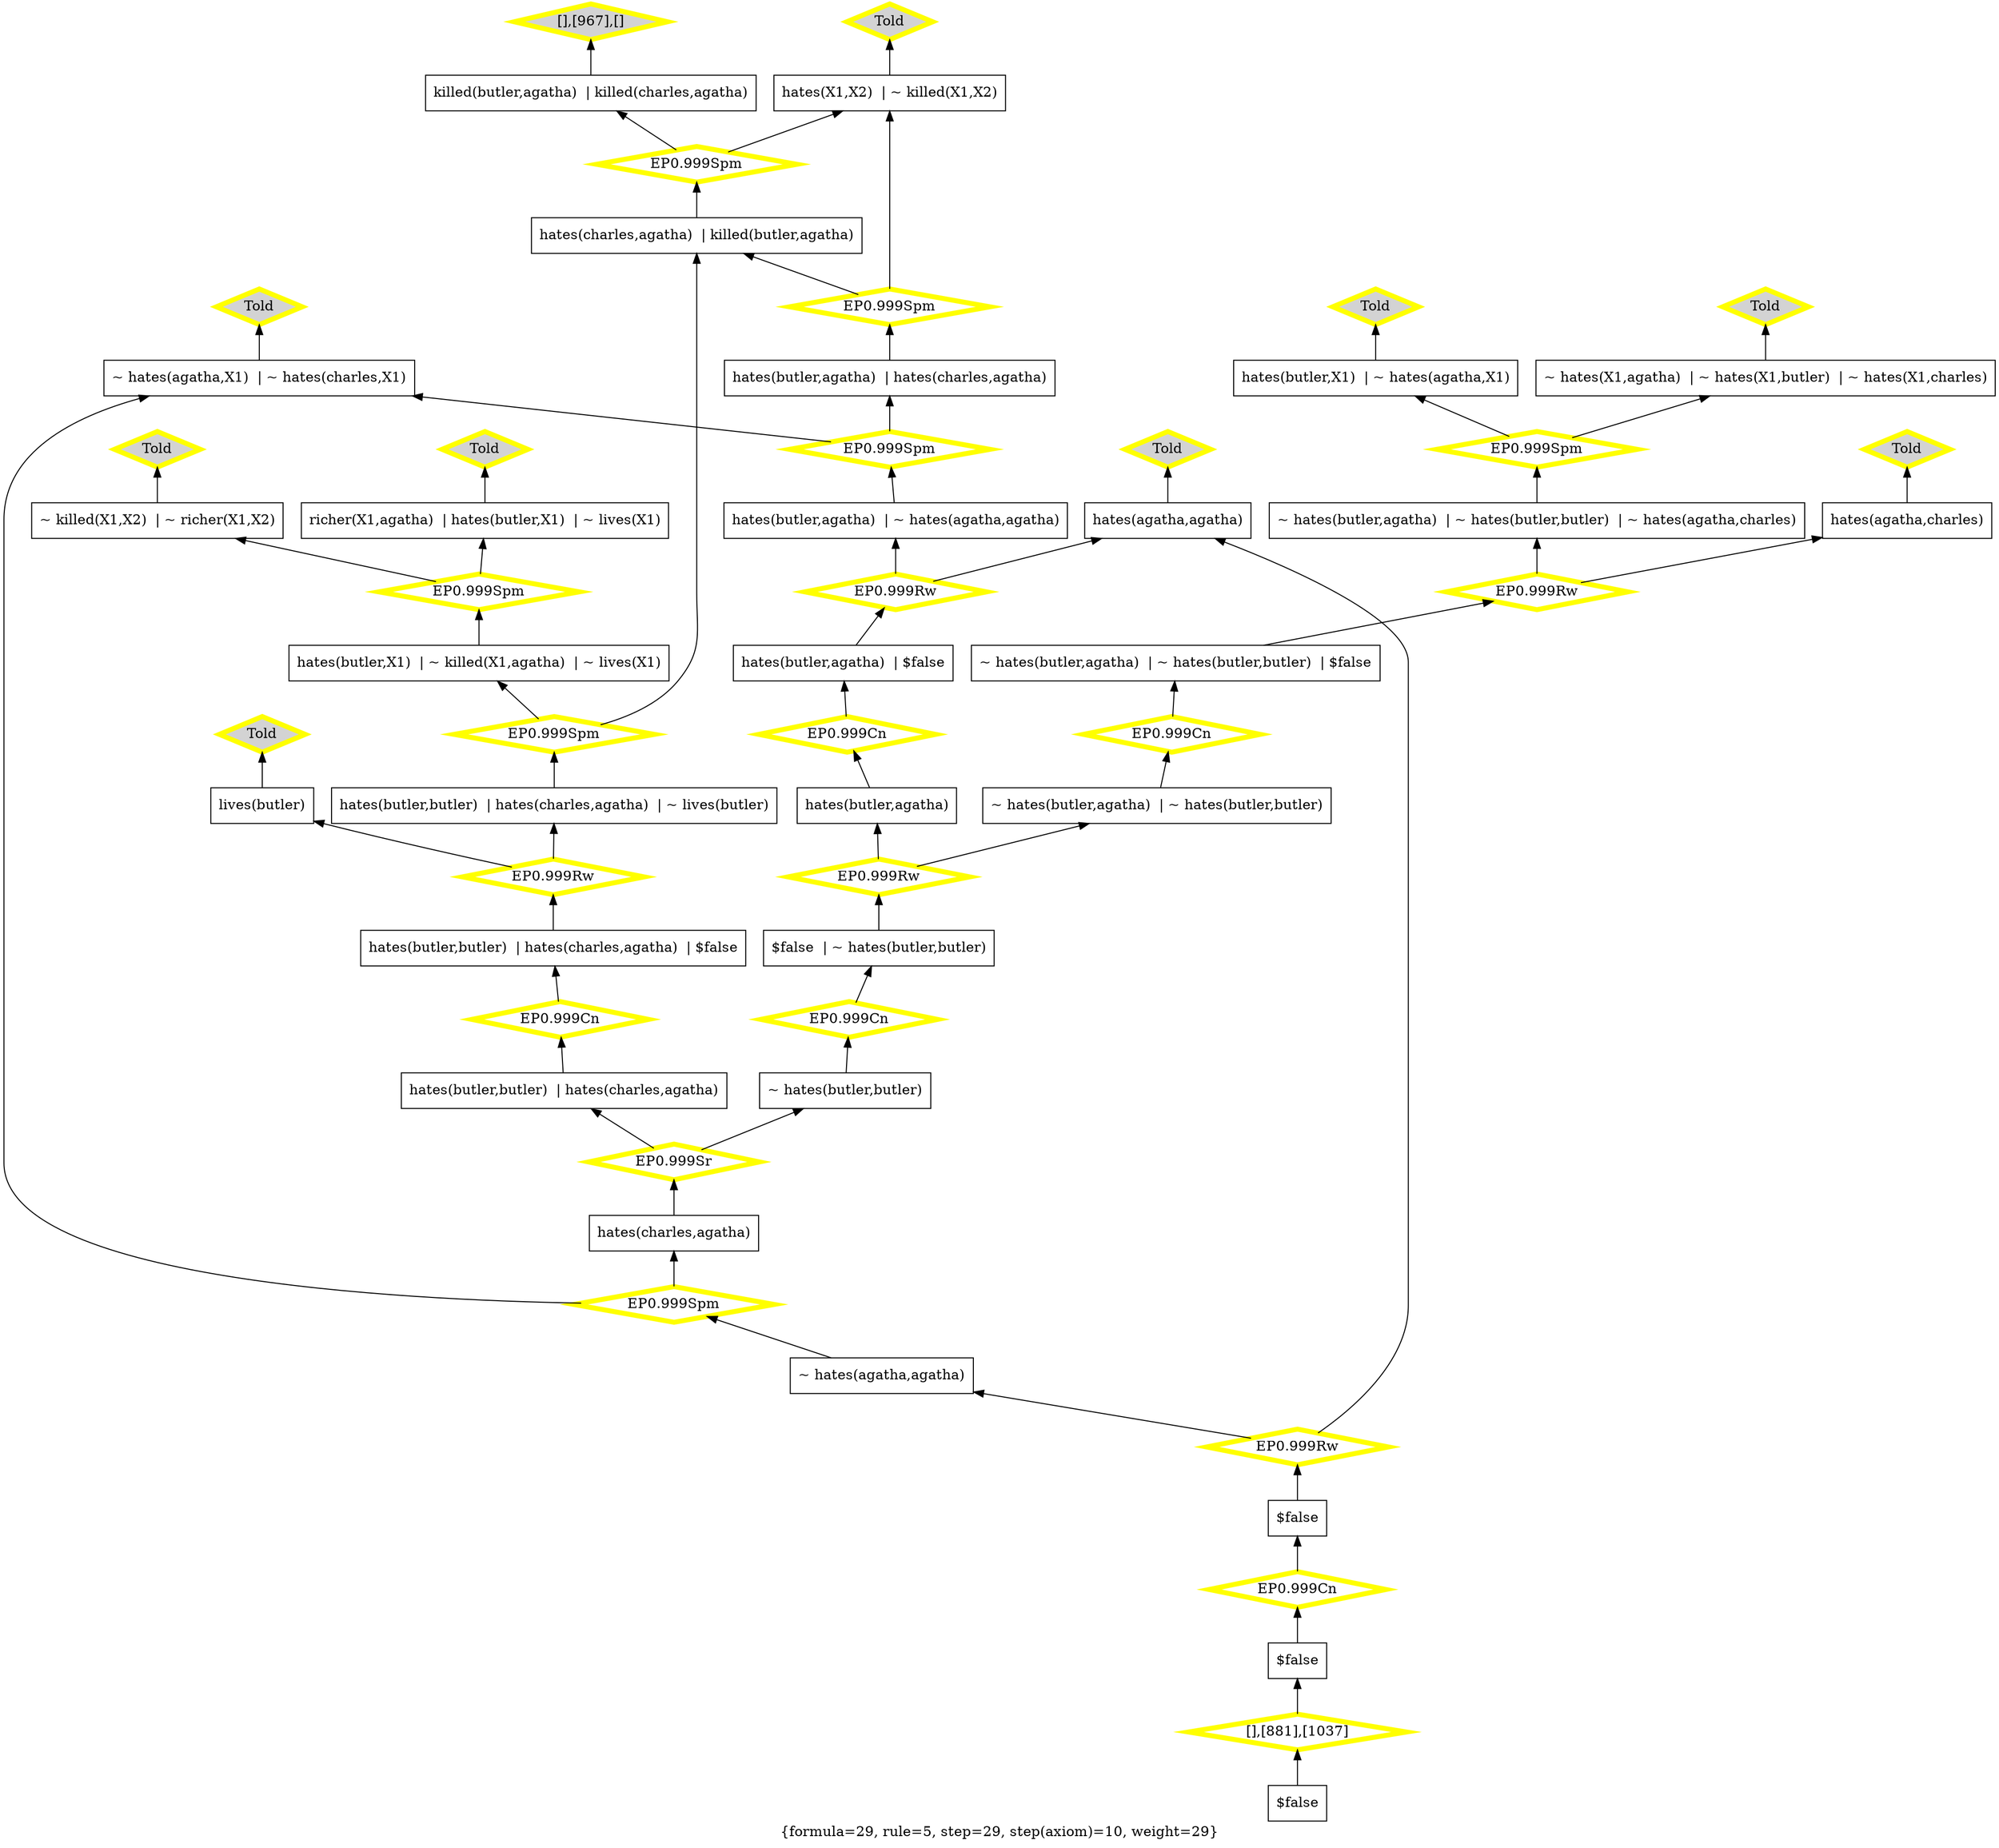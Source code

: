digraph g 
{ rankdir=BT;
 labelloc=b label="{formula=29, rule=5, step=29, step(axiom)=10, weight=29}"  
 "x_995" [ color="black" shape="box" label="hates(butler,butler)  | hates(charles,agatha)" fillcolor="white" style="filled"  ];
  "x_924" [ color="black" shape="box" label="hates(charles,agatha)  | killed(butler,agatha)" fillcolor="white" style="filled"  ];
  "x_1052" [ color="black" shape="box" label="hates(agatha,agatha)" fillcolor="white" style="filled"  ];
  "x_868" [ color="black" shape="box" label="hates(charles,agatha)" fillcolor="white" style="filled"  ];
  "x_1054" [ color="black" shape="box" label="~ hates(agatha,X1)  | ~ hates(charles,X1)" fillcolor="white" style="filled"  ];
  "x_959" [ color="black" shape="box" label="~ hates(butler,agatha)  | ~ hates(butler,butler)  | $false" fillcolor="white" style="filled"  ];
  "x_1030" [ color="black" shape="box" label="~ hates(butler,agatha)  | ~ hates(butler,butler)" fillcolor="white" style="filled"  ];
  "x_1001" [ color="black" shape="box" label="hates(butler,agatha)  | $false" fillcolor="white" style="filled"  ];
  "x_900" [ color="black" shape="box" label="hates(butler,agatha)  | ~ hates(agatha,agatha)" fillcolor="white" style="filled"  ];
  "x_1005" [ color="black" shape="box" label="$false  | ~ hates(butler,butler)" fillcolor="white" style="filled"  ];
  "x_873" [ color="black" shape="box" label="~ hates(butler,agatha)  | ~ hates(butler,butler)  | ~ hates(agatha,charles)" fillcolor="white" style="filled"  ];
  "x_1036" [ color="black" shape="box" label="hates(agatha,charles)" fillcolor="white" style="filled"  ];
  "x_967" [ color="black" shape="box" label="killed(butler,agatha)  | killed(charles,agatha)" fillcolor="white" style="filled"  ];
  "x_874" [ color="black" shape="box" label="$false" fillcolor="white" style="filled"  ];
  "x_969" [ color="black" shape="box" label="~ hates(X1,agatha)  | ~ hates(X1,butler)  | ~ hates(X1,charles)" fillcolor="white" style="filled"  ];
  "x_935" [ color="black" shape="box" label="hates(butler,butler)  | hates(charles,agatha)  | $false" fillcolor="white" style="filled"  ];
  "x_1037" [ color="black" shape="box" label="$false" fillcolor="white" style="filled"  ];
  "x_876" [ color="black" shape="box" label="richer(X1,agatha)  | hates(butler,X1)  | ~ lives(X1)" fillcolor="white" style="filled"  ];
  "x_1010" [ color="black" shape="box" label="hates(X1,X2)  | ~ killed(X1,X2)" fillcolor="white" style="filled"  ];
  "x_861" [ color="black" shape="box" label="~ hates(agatha,agatha)" fillcolor="white" style="filled"  ];
  "x_941" [ color="black" shape="box" label="~ killed(X1,X2)  | ~ richer(X1,X2)" fillcolor="white" style="filled"  ];
  "x_1069" [ color="black" shape="box" label="hates(butler,X1)  | ~ hates(agatha,X1)" fillcolor="white" style="filled"  ];
  "x_1072" [ color="black" shape="box" label="~ hates(butler,butler)" fillcolor="white" style="filled"  ];
  "x_881" [ color="black" shape="box" label="$false" fillcolor="white" style="filled"  ];
  "x_1021" [ color="black" shape="box" label="lives(butler)" fillcolor="white" style="filled"  ];
  "x_952" [ color="black" shape="box" label="hates(butler,butler)  | hates(charles,agatha)  | ~ lives(butler)" fillcolor="white" style="filled"  ];
  "x_988" [ color="black" shape="box" label="hates(butler,agatha)  | hates(charles,agatha)" fillcolor="white" style="filled"  ];
  "x_1082" [ color="black" shape="box" label="hates(butler,agatha)" fillcolor="white" style="filled"  ];
  "x_1050" [ color="black" shape="box" label="hates(butler,X1)  | ~ killed(X1,agatha)  | ~ lives(X1)" fillcolor="white" style="filled"  ];
  "-18798af8:1242f141842:-7596" [ URL="http://browser.inference-web.org/iwbrowser/BrowseNodeSet?url=http%3A%2F%2Finference-web.org%2Fproofs%2Ftptp%2FSolutions%2FPUZ%2FPUZ001-1%2FEP---1.1pre%2Fanswer.owl%23ns_27" color="yellow" shape="diamond" label="EP0.999Cn" fillcolor="white" style="filled" penwidth="5"  ];
  "x_995" -> "-18798af8:1242f141842:-7596";
  "-18798af8:1242f141842:-7596" -> "x_935";
  "-18798af8:1242f141842:-75a5" [ URL="http://browser.inference-web.org/iwbrowser/BrowseNodeSet?url=http%3A%2F%2Finference-web.org%2Fproofs%2Ftptp%2FSolutions%2FPUZ%2FPUZ001-1%2FEP---1.1pre%2Fanswer.owl%23ns_18" color="yellow" shape="diamond" label="EP0.999Spm" fillcolor="white" style="filled" penwidth="5"  ];
  "x_873" -> "-18798af8:1242f141842:-75a5";
  "-18798af8:1242f141842:-75a5" -> "x_969";
  "-18798af8:1242f141842:-75a5" -> "x_1069";
  "-18798af8:1242f141842:-75d9" [ URL="http://browser.inference-web.org/iwbrowser/BrowseNodeSet?url=http%3A%2F%2Finference-web.org%2Fproofs%2Ftptp%2FSolutions%2FPUZ%2FPUZ001-1%2FEP---1.1pre%2Fanswer.owl%23ns_38" color="yellow" shape="diamond" label="EP0.999Cn" fillcolor="white" style="filled" penwidth="5"  ];
  "x_1072" -> "-18798af8:1242f141842:-75d9";
  "-18798af8:1242f141842:-75d9" -> "x_1005";
  "-18798af8:1242f141842:-759b" [ URL="http://browser.inference-web.org/iwbrowser/BrowseNodeSet?url=http%3A%2F%2Finference-web.org%2Fproofs%2Ftptp%2FSolutions%2FPUZ%2FPUZ001-1%2FEP---1.1pre%2Fanswer.owl%23ns_6" color="yellow" shape="diamond" label="Told" fillcolor="lightgrey" style="filled" penwidth="5"  ];
  "x_969" -> "-18798af8:1242f141842:-759b";
  "-18798af8:1242f141842:-75bd" [ URL="http://browser.inference-web.org/iwbrowser/BrowseNodeSet?url=http%3A%2F%2Finference-web.org%2Fproofs%2Ftptp%2FSolutions%2FPUZ%2FPUZ001-1%2FEP---1.1pre%2Fanswer.owl%23ns_9" color="yellow" shape="diamond" label="Told" fillcolor="lightgrey" style="filled" penwidth="5"  ];
  "x_1010" -> "-18798af8:1242f141842:-75bd";
  "-18798af8:1242f141842:-75e3" [ URL="http://browser.inference-web.org/iwbrowser/BrowseNodeSet?url=http%3A%2F%2Finference-web.org%2Fproofs%2Ftptp%2FSolutions%2FPUZ%2FPUZ001-1%2FEP---1.1pre%2Fanswer.owl%23ns_41" color="yellow" shape="diamond" label="EP0.999Spm" fillcolor="white" style="filled" penwidth="5"  ];
  "x_861" -> "-18798af8:1242f141842:-75e3";
  "-18798af8:1242f141842:-75e3" -> "x_868";
  "-18798af8:1242f141842:-75e3" -> "x_1054";
  "-18798af8:1242f141842:-75b8" [ URL="http://browser.inference-web.org/iwbrowser/BrowseNodeSet?url=http%3A%2F%2Finference-web.org%2Fproofs%2Ftptp%2FSolutions%2FPUZ%2FPUZ001-1%2FEP---1.1pre%2Fanswer.owl%23ns_5" color="yellow" shape="diamond" label="Told" fillcolor="lightgrey" style="filled" penwidth="5"  ];
  "x_1054" -> "-18798af8:1242f141842:-75b8";
  "-18798af8:1242f141842:-75d0" [ URL="http://browser.inference-web.org/iwbrowser/BrowseNodeSet?url=http%3A%2F%2Finference-web.org%2Fproofs%2Ftptp%2FSolutions%2FPUZ%2FPUZ001-1%2FEP---1.1pre%2Fanswer.owl%23ns_35" color="yellow" shape="diamond" label="EP0.999Cn" fillcolor="white" style="filled" penwidth="5"  ];
  "x_1082" -> "-18798af8:1242f141842:-75d0";
  "-18798af8:1242f141842:-75d0" -> "x_1001";
  "-18798af8:1242f141842:-75f1" [ URL="http://browser.inference-web.org/iwbrowser/BrowseNodeSet?url=http%3A%2F%2Finference-web.org%2Fproofs%2Ftptp%2FSolutions%2FPUZ%2FPUZ001-1%2FEP---1.1pre%2Fanswer.owl%23ns_44" color="yellow" shape="diamond" label="EP0.999Cn" fillcolor="white" style="filled" penwidth="5"  ];
  "x_1037" -> "-18798af8:1242f141842:-75f1";
  "-18798af8:1242f141842:-75f1" -> "x_874";
  "-18798af8:1242f141842:-757e" [ URL="http://browser.inference-web.org/iwbrowser/BrowseNodeSet?url=http%3A%2F%2Finference-web.org%2Fproofs%2Ftptp%2FSolutions%2FPUZ%2FPUZ001-1%2FEP---1.1pre%2Fanswer.owl%23ns_11" color="yellow" shape="diamond" label="Told" fillcolor="lightgrey" style="filled" penwidth="5"  ];
  "x_876" -> "-18798af8:1242f141842:-757e";
  "-18798af8:1242f141842:-7588" [ URL="http://browser.inference-web.org/iwbrowser/BrowseNodeSet?url=http%3A%2F%2Finference-web.org%2Fproofs%2Ftptp%2FSolutions%2FPUZ%2FPUZ001-1%2FEP---1.1pre%2Fanswer.owl%23ns_25" color="yellow" shape="diamond" label="EP0.999Spm" fillcolor="white" style="filled" penwidth="5"  ];
  "x_952" -> "-18798af8:1242f141842:-7588";
  "-18798af8:1242f141842:-7588" -> "x_924";
  "-18798af8:1242f141842:-7588" -> "x_1050";
  "-18798af8:1242f141842:-75c7" [ URL="http://browser.inference-web.org/iwbrowser/BrowseNodeSet?url=http%3A%2F%2Finference-web.org%2Fproofs%2Ftptp%2FSolutions%2FPUZ%2FPUZ001-1%2FEP---1.1pre%2Fanswer.owl%23ns_33" color="yellow" shape="diamond" label="EP0.999Spm" fillcolor="white" style="filled" penwidth="5"  ];
  "x_900" -> "-18798af8:1242f141842:-75c7";
  "-18798af8:1242f141842:-75c7" -> "x_988";
  "-18798af8:1242f141842:-75c7" -> "x_1054";
  "-18798af8:1242f141842:-75af" [ URL="http://browser.inference-web.org/iwbrowser/BrowseNodeSet?url=http%3A%2F%2Finference-web.org%2Fproofs%2Ftptp%2FSolutions%2FPUZ%2FPUZ001-1%2FEP---1.1pre%2Fanswer.owl%23ns_19" color="yellow" shape="diamond" label="EP0.999Rw" fillcolor="white" style="filled" penwidth="5"  ];
  "x_959" -> "-18798af8:1242f141842:-75af";
  "-18798af8:1242f141842:-75af" -> "x_873";
  "-18798af8:1242f141842:-75af" -> "x_1036";
  "-18798af8:1242f141842:-75de" [ URL="http://browser.inference-web.org/iwbrowser/BrowseNodeSet?url=http%3A%2F%2Finference-web.org%2Fproofs%2Ftptp%2FSolutions%2FPUZ%2FPUZ001-1%2FEP---1.1pre%2Fanswer.owl%23ns_40" color="yellow" shape="diamond" label="EP0.999Sr" fillcolor="white" style="filled" penwidth="5"  ];
  "x_868" -> "-18798af8:1242f141842:-75de";
  "-18798af8:1242f141842:-75de" -> "x_995";
  "-18798af8:1242f141842:-75de" -> "x_1072";
  "-18798af8:1242f141842:-75ff" [ URL="http://browser.inference-web.org/iwbrowser/BrowseNodeSet?url=http%3A%2F%2Finference-web.org%2Fproofs%2Ftptp%2FSolutions%2FPUZ%2FPUZ001-1%2FEP---1.1pre%2Fanswer.owl%23ns_13" color="yellow" shape="diamond" label="EP0.999Spm" fillcolor="white" style="filled" penwidth="5"  ];
  "x_924" -> "-18798af8:1242f141842:-75ff";
  "-18798af8:1242f141842:-75ff" -> "x_967";
  "-18798af8:1242f141842:-75ff" -> "x_1010";
  "-18798af8:1242f141842:-75e8" [ URL="http://browser.inference-web.org/iwbrowser/BrowseNodeSet?url=http%3A%2F%2Finference-web.org%2Fproofs%2Ftptp%2FSolutions%2FPUZ%2FPUZ001-1%2FEP---1.1pre%2Fanswer.owl%23ns_7" color="yellow" shape="diamond" label="Told" fillcolor="lightgrey" style="filled" penwidth="5"  ];
  "x_1052" -> "-18798af8:1242f141842:-75e8";
  "-18798af8:1242f141842:-7592" [ URL="http://browser.inference-web.org/iwbrowser/BrowseNodeSet?url=http%3A%2F%2Finference-web.org%2Fproofs%2Ftptp%2FSolutions%2FPUZ%2FPUZ001-1%2FEP---1.1pre%2Fanswer.owl%23ns_26" color="yellow" shape="diamond" label="EP0.999Rw" fillcolor="white" style="filled" penwidth="5"  ];
  "x_935" -> "-18798af8:1242f141842:-7592";
  "-18798af8:1242f141842:-7592" -> "x_952";
  "-18798af8:1242f141842:-7592" -> "x_1021";
  "-18798af8:1242f141842:-75cc" [ URL="http://browser.inference-web.org/iwbrowser/BrowseNodeSet?url=http%3A%2F%2Finference-web.org%2Fproofs%2Ftptp%2FSolutions%2FPUZ%2FPUZ001-1%2FEP---1.1pre%2Fanswer.owl%23ns_34" color="yellow" shape="diamond" label="EP0.999Rw" fillcolor="white" style="filled" penwidth="5"  ];
  "x_1001" -> "-18798af8:1242f141842:-75cc";
  "-18798af8:1242f141842:-75cc" -> "x_900";
  "-18798af8:1242f141842:-75cc" -> "x_1052";
  "-18798af8:1242f141842:-75d5" [ URL="http://browser.inference-web.org/iwbrowser/BrowseNodeSet?url=http%3A%2F%2Finference-web.org%2Fproofs%2Ftptp%2FSolutions%2FPUZ%2FPUZ001-1%2FEP---1.1pre%2Fanswer.owl%23ns_37" color="yellow" shape="diamond" label="EP0.999Rw" fillcolor="white" style="filled" penwidth="5"  ];
  "x_1005" -> "-18798af8:1242f141842:-75d5";
  "-18798af8:1242f141842:-75d5" -> "x_1030";
  "-18798af8:1242f141842:-75d5" -> "x_1082";
  "-18798af8:1242f141842:-75ed" [ URL="http://browser.inference-web.org/iwbrowser/BrowseNodeSet?url=http%3A%2F%2Finference-web.org%2Fproofs%2Ftptp%2FSolutions%2FPUZ%2FPUZ001-1%2FEP---1.1pre%2Fanswer.owl%23ns_43" color="yellow" shape="diamond" label="EP0.999Rw" fillcolor="white" style="filled" penwidth="5"  ];
  "x_874" -> "-18798af8:1242f141842:-75ed";
  "-18798af8:1242f141842:-75ed" -> "x_861";
  "-18798af8:1242f141842:-75ed" -> "x_1052";
  "-18798af8:1242f141842:-758d" [ URL="http://browser.inference-web.org/iwbrowser/BrowseNodeSet?url=http%3A%2F%2Finference-web.org%2Fproofs%2Ftptp%2FSolutions%2FPUZ%2FPUZ001-1%2FEP---1.1pre%2Fanswer.owl%23ns_2" color="yellow" shape="diamond" label="Told" fillcolor="lightgrey" style="filled" penwidth="5"  ];
  "x_1021" -> "-18798af8:1242f141842:-758d";
  "-18798af8:1242f141842:-75a0" [ URL="http://browser.inference-web.org/iwbrowser/BrowseNodeSet?url=http%3A%2F%2Finference-web.org%2Fproofs%2Ftptp%2FSolutions%2FPUZ%2FPUZ001-1%2FEP---1.1pre%2Fanswer.owl%23ns_10" color="yellow" shape="diamond" label="Told" fillcolor="lightgrey" style="filled" penwidth="5"  ];
  "x_1069" -> "-18798af8:1242f141842:-75a0";
  "-18798af8:1242f141842:-75b3" [ URL="http://browser.inference-web.org/iwbrowser/BrowseNodeSet?url=http%3A%2F%2Finference-web.org%2Fproofs%2Ftptp%2FSolutions%2FPUZ%2FPUZ001-1%2FEP---1.1pre%2Fanswer.owl%23ns_20" color="yellow" shape="diamond" label="EP0.999Cn" fillcolor="white" style="filled" penwidth="5"  ];
  "x_1030" -> "-18798af8:1242f141842:-75b3";
  "-18798af8:1242f141842:-75b3" -> "x_959";
  "-18798af8:1242f141842:-7579" [ URL="http://browser.inference-web.org/iwbrowser/BrowseNodeSet?url=http%3A%2F%2Finference-web.org%2Fproofs%2Ftptp%2FSolutions%2FPUZ%2FPUZ001-1%2FEP---1.1pre%2Fanswer.owl%23ns_4" color="yellow" shape="diamond" label="Told" fillcolor="lightgrey" style="filled" penwidth="5"  ];
  "x_941" -> "-18798af8:1242f141842:-7579";
  "-18798af8:1242f141842:-75aa" [ URL="http://browser.inference-web.org/iwbrowser/BrowseNodeSet?url=http%3A%2F%2Finference-web.org%2Fproofs%2Ftptp%2FSolutions%2FPUZ%2FPUZ001-1%2FEP---1.1pre%2Fanswer.owl%23ns_8" color="yellow" shape="diamond" label="Told" fillcolor="lightgrey" style="filled" penwidth="5"  ];
  "x_1036" -> "-18798af8:1242f141842:-75aa";
  "-18798af8:1242f141842:-75fa" [ URL="http://browser.inference-web.org/iwbrowser/BrowseNodeSet?url=http%3A%2F%2Finference-web.org%2Fproofs%2Ftptp%2FSolutions%2FPUZ%2FPUZ001-1%2FEP---1.1pre%2Fanswer.owl%23ns_12" color="yellow" shape="diamond" label="[],[967],[]" fillcolor="lightgrey" style="filled" penwidth="5"  ];
  "x_967" -> "-18798af8:1242f141842:-75fa";
  "-18798af8:1242f141842:-75f5" [ URL="http://browser.inference-web.org/iwbrowser/BrowseNodeSet?url=http%3A%2F%2Finference-web.org%2Fproofs%2Ftptp%2FSolutions%2FPUZ%2FPUZ001-1%2FEP---1.1pre%2Fanswer.owl%23answer" color="yellow" shape="diamond" label="[],[881],[1037]" fillcolor="white" style="filled" penwidth="5"  ];
  "x_881" -> "-18798af8:1242f141842:-75f5";
  "-18798af8:1242f141842:-75f5" -> "x_1037";
  "-18798af8:1242f141842:-75c2" [ URL="http://browser.inference-web.org/iwbrowser/BrowseNodeSet?url=http%3A%2F%2Finference-web.org%2Fproofs%2Ftptp%2FSolutions%2FPUZ%2FPUZ001-1%2FEP---1.1pre%2Fanswer.owl%23ns_24" color="yellow" shape="diamond" label="EP0.999Spm" fillcolor="white" style="filled" penwidth="5"  ];
  "x_988" -> "-18798af8:1242f141842:-75c2";
  "-18798af8:1242f141842:-75c2" -> "x_924";
  "-18798af8:1242f141842:-75c2" -> "x_1010";
  "-18798af8:1242f141842:-7583" [ URL="http://browser.inference-web.org/iwbrowser/BrowseNodeSet?url=http%3A%2F%2Finference-web.org%2Fproofs%2Ftptp%2FSolutions%2FPUZ%2FPUZ001-1%2FEP---1.1pre%2Fanswer.owl%23ns_14" color="yellow" shape="diamond" label="EP0.999Spm" fillcolor="white" style="filled" penwidth="5"  ];
  "x_1050" -> "-18798af8:1242f141842:-7583";
  "-18798af8:1242f141842:-7583" -> "x_876";
  "-18798af8:1242f141842:-7583" -> "x_941";
  }
